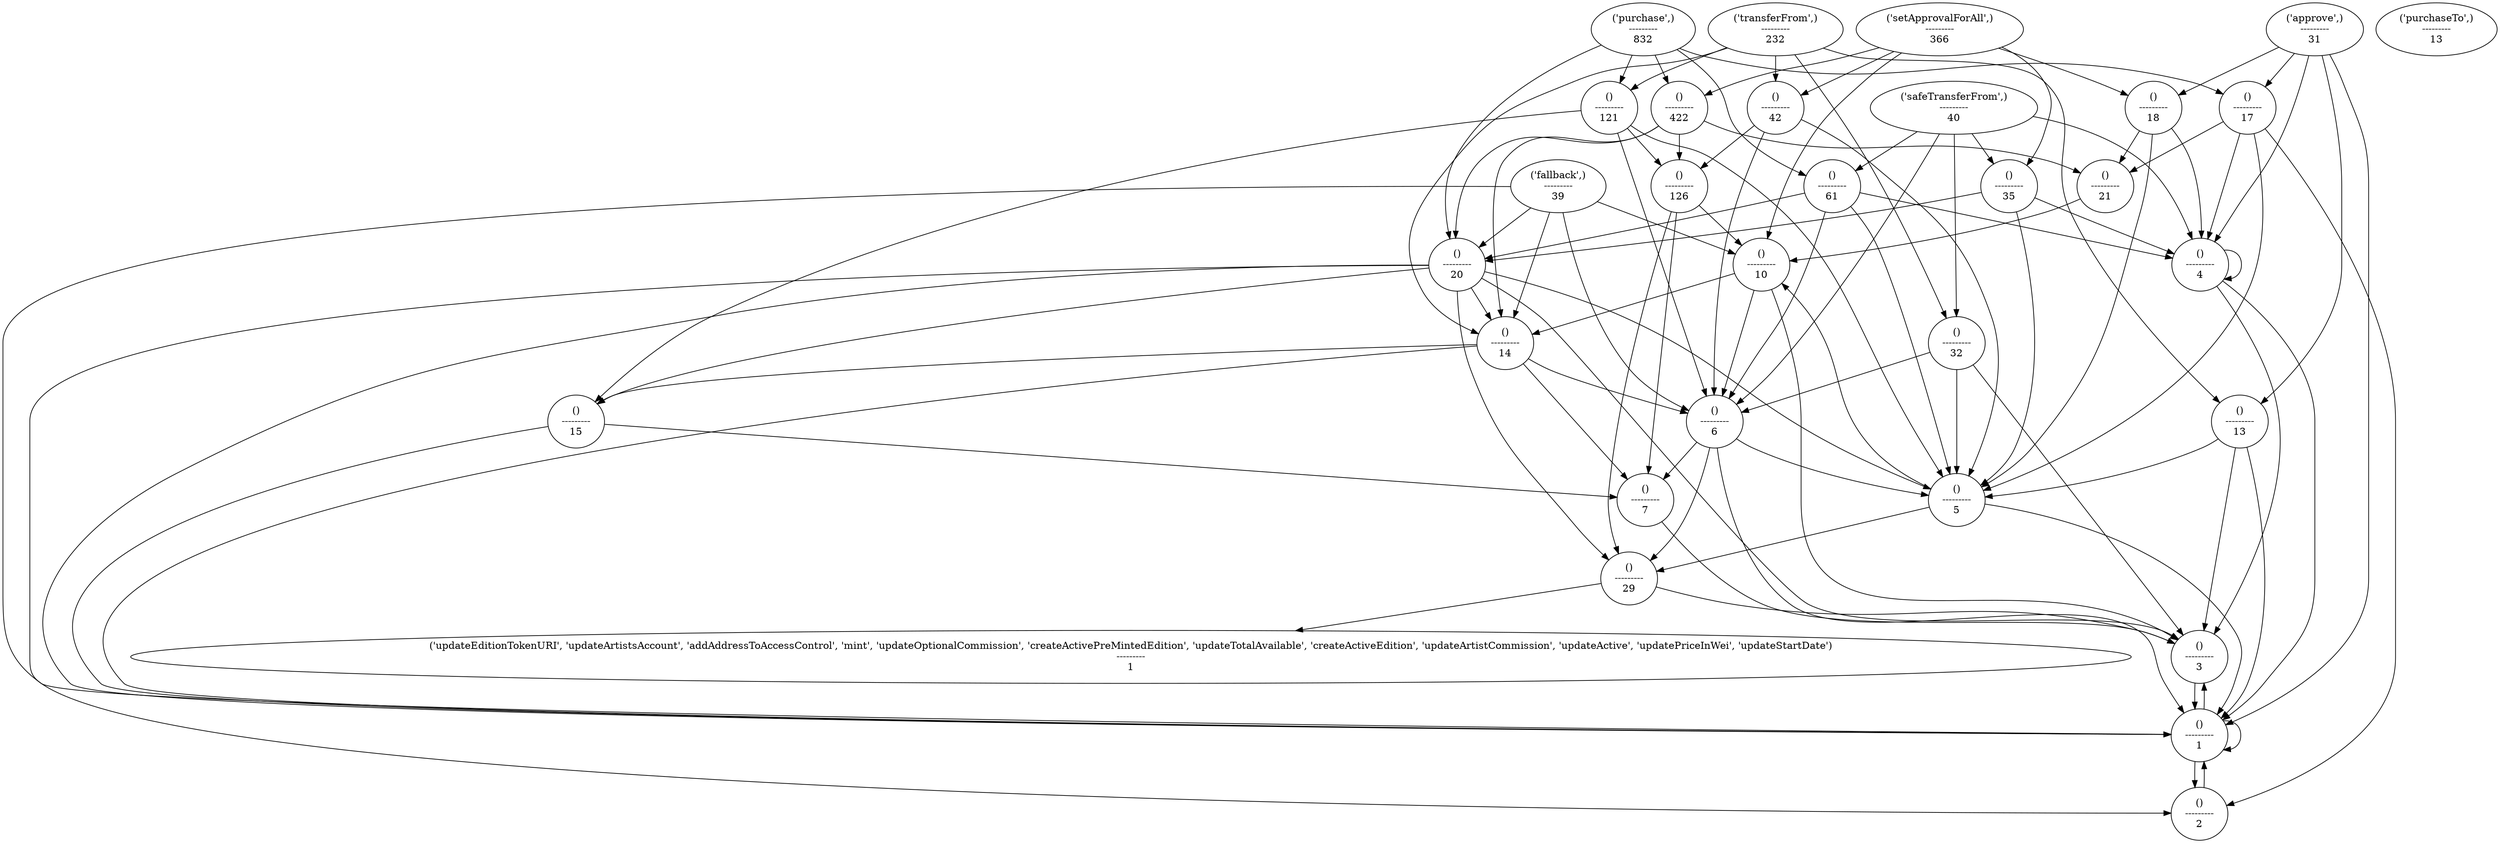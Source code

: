 strict digraph  {
"('purchase',)\n---------\n832";
"()\n---------\n422";
"()\n---------\n126";
"()\n---------\n29";
"()\n---------\n3";
"()\n---------\n3";
"('updateEditionTokenURI', 'updateArtistsAccount', 'addAddressToAccessControl', 'mint', 'updateOptionalCommission', 'createActivePreMintedEdition', 'updateTotalAvailable', 'createActiveEdition', 'updateArtistCommission', 'updateActive', 'updatePriceInWei', 'updateStartDate')\n---------\n1";
"()\n---------\n10";
"()\n---------\n7";
"()\n---------\n20";
"()\n---------\n1";
"()\n---------\n1";
"()\n---------\n21";
"()\n---------\n14";
"()\n---------\n121";
"()\n---------\n6";
"()\n---------\n1";
"()\n---------\n1";
"()\n---------\n15";
"()\n---------\n5";
"()\n---------\n61";
"()\n---------\n5";
"()\n---------\n1";
"()\n---------\n4";
"()\n---------\n20";
"()\n---------\n2";
"()\n---------\n17";
"('setApprovalForAll',)\n---------\n366";
"()\n---------\n42";
"()\n---------\n5";
"()\n---------\n1";
"()\n---------\n5";
"()\n---------\n6";
"()\n---------\n35";
"()\n---------\n4";
"()\n---------\n18";
"()\n---------\n10";
"('transferFrom',)\n---------\n232";
"()\n---------\n32";
"()\n---------\n3";
"()\n---------\n14";
"()\n---------\n1";
"()\n---------\n13";
"('safeTransferFrom',)\n---------\n40";
"()\n---------\n6";
"()\n---------\n4";
"('fallback',)\n---------\n39";
"()\n---------\n1";
"('approve',)\n---------\n31";
"('purchaseTo',)\n---------\n13";
"('purchase',)\n---------\n832" -> "()\n---------\n422";
"('purchase',)\n---------\n832" -> "()\n---------\n121";
"('purchase',)\n---------\n832" -> "()\n---------\n61";
"('purchase',)\n---------\n832" -> "()\n---------\n20";
"('purchase',)\n---------\n832" -> "()\n---------\n17";
"()\n---------\n422" -> "()\n---------\n126";
"()\n---------\n422" -> "()\n---------\n20";
"()\n---------\n422" -> "()\n---------\n21";
"()\n---------\n422" -> "()\n---------\n14";
"()\n---------\n126" -> "()\n---------\n29";
"()\n---------\n126" -> "()\n---------\n10";
"()\n---------\n126" -> "()\n---------\n7";
"()\n---------\n29" -> "()\n---------\n3";
"()\n---------\n29" -> "()\n---------\n3";
"()\n---------\n29" -> "('updateEditionTokenURI', 'updateArtistsAccount', 'addAddressToAccessControl', 'mint', 'updateOptionalCommission', 'createActivePreMintedEdition', 'updateTotalAvailable', 'createActiveEdition', 'updateArtistCommission', 'updateActive', 'updatePriceInWei', 'updateStartDate')\n---------\n1";
"()\n---------\n10" -> "()\n---------\n3";
"()\n---------\n7" -> "()\n---------\n3";
"()\n---------\n20" -> "()\n---------\n29";
"()\n---------\n20" -> "()\n---------\n1";
"()\n---------\n20" -> "()\n---------\n3";
"()\n---------\n20" -> "()\n---------\n1";
"()\n---------\n1" -> "()\n---------\n3";
"()\n---------\n1" -> "()\n---------\n1";
"()\n---------\n21" -> "()\n---------\n10";
"()\n---------\n14" -> "()\n---------\n7";
"()\n---------\n14" -> "()\n---------\n1";
"()\n---------\n121" -> "()\n---------\n126";
"()\n---------\n121" -> "()\n---------\n6";
"()\n---------\n121" -> "()\n---------\n15";
"()\n---------\n121" -> "()\n---------\n5";
"()\n---------\n6" -> "()\n---------\n29";
"()\n---------\n6" -> "()\n---------\n1";
"()\n---------\n6" -> "()\n---------\n1";
"()\n---------\n1" -> "()\n---------\n3";
"()\n---------\n1" -> "()\n---------\n3";
"()\n---------\n15" -> "()\n---------\n7";
"()\n---------\n15" -> "()\n---------\n1";
"()\n---------\n5" -> "()\n---------\n10";
"()\n---------\n5" -> "()\n---------\n1";
"()\n---------\n61" -> "()\n---------\n20";
"()\n---------\n61" -> "()\n---------\n6";
"()\n---------\n61" -> "()\n---------\n5";
"()\n---------\n61" -> "()\n---------\n4";
"()\n---------\n5" -> "()\n---------\n1";
"()\n---------\n5" -> "()\n---------\n1";
"()\n---------\n5" -> "()\n---------\n1";
"()\n---------\n1" -> "()\n---------\n1";
"()\n---------\n4" -> "()\n---------\n1";
"()\n---------\n4" -> "()\n---------\n1";
"()\n---------\n20" -> "()\n---------\n15";
"()\n---------\n20" -> "()\n---------\n14";
"()\n---------\n20" -> "()\n---------\n5";
"()\n---------\n20" -> "()\n---------\n2";
"()\n---------\n2" -> "()\n---------\n1";
"()\n---------\n17" -> "()\n---------\n21";
"()\n---------\n17" -> "()\n---------\n5";
"()\n---------\n17" -> "()\n---------\n4";
"()\n---------\n17" -> "()\n---------\n2";
"('setApprovalForAll',)\n---------\n366" -> "()\n---------\n422";
"('setApprovalForAll',)\n---------\n366" -> "()\n---------\n42";
"('setApprovalForAll',)\n---------\n366" -> "()\n---------\n35";
"('setApprovalForAll',)\n---------\n366" -> "()\n---------\n18";
"('setApprovalForAll',)\n---------\n366" -> "()\n---------\n10";
"()\n---------\n42" -> "()\n---------\n126";
"()\n---------\n42" -> "()\n---------\n5";
"()\n---------\n42" -> "()\n---------\n5";
"()\n---------\n42" -> "()\n---------\n6";
"()\n---------\n5" -> "()\n---------\n29";
"()\n---------\n5" -> "()\n---------\n1";
"()\n---------\n1" -> "()\n---------\n3";
"()\n---------\n5" -> "()\n---------\n10";
"()\n---------\n5" -> "()\n---------\n1";
"()\n---------\n6" -> "()\n---------\n7";
"()\n---------\n35" -> "()\n---------\n20";
"()\n---------\n35" -> "()\n---------\n5";
"()\n---------\n35" -> "()\n---------\n4";
"()\n---------\n4" -> "()\n---------\n1";
"()\n---------\n18" -> "()\n---------\n21";
"()\n---------\n18" -> "()\n---------\n5";
"()\n---------\n18" -> "()\n---------\n4";
"()\n---------\n10" -> "()\n---------\n14";
"()\n---------\n10" -> "()\n---------\n6";
"('transferFrom',)\n---------\n232" -> "()\n---------\n121";
"('transferFrom',)\n---------\n232" -> "()\n---------\n42";
"('transferFrom',)\n---------\n232" -> "()\n---------\n32";
"('transferFrom',)\n---------\n232" -> "()\n---------\n14";
"('transferFrom',)\n---------\n232" -> "()\n---------\n13";
"()\n---------\n32" -> "()\n---------\n6";
"()\n---------\n32" -> "()\n---------\n5";
"()\n---------\n32" -> "()\n---------\n3";
"()\n---------\n3" -> "()\n---------\n1";
"()\n---------\n3" -> "()\n---------\n1";
"()\n---------\n14" -> "()\n---------\n15";
"()\n---------\n14" -> "()\n---------\n6";
"()\n---------\n14" -> "()\n---------\n1";
"()\n---------\n13" -> "()\n---------\n5";
"()\n---------\n13" -> "()\n---------\n5";
"()\n---------\n13" -> "()\n---------\n3";
"()\n---------\n13" -> "()\n---------\n1";
"('safeTransferFrom',)\n---------\n40" -> "()\n---------\n61";
"('safeTransferFrom',)\n---------\n40" -> "()\n---------\n35";
"('safeTransferFrom',)\n---------\n40" -> "()\n---------\n32";
"('safeTransferFrom',)\n---------\n40" -> "()\n---------\n6";
"('safeTransferFrom',)\n---------\n40" -> "()\n---------\n4";
"()\n---------\n6" -> "()\n---------\n5";
"()\n---------\n4" -> "()\n---------\n4";
"()\n---------\n4" -> "()\n---------\n3";
"()\n---------\n4" -> "()\n---------\n4";
"('fallback',)\n---------\n39" -> "()\n---------\n20";
"('fallback',)\n---------\n39" -> "()\n---------\n14";
"('fallback',)\n---------\n39" -> "()\n---------\n10";
"('fallback',)\n---------\n39" -> "()\n---------\n6";
"('fallback',)\n---------\n39" -> "()\n---------\n1";
"()\n---------\n1" -> "()\n---------\n2";
"()\n---------\n1" -> "()\n---------\n1";
"('approve',)\n---------\n31" -> "()\n---------\n17";
"('approve',)\n---------\n31" -> "()\n---------\n18";
"('approve',)\n---------\n31" -> "()\n---------\n13";
"('approve',)\n---------\n31" -> "()\n---------\n4";
"('approve',)\n---------\n31" -> "()\n---------\n1";
}
